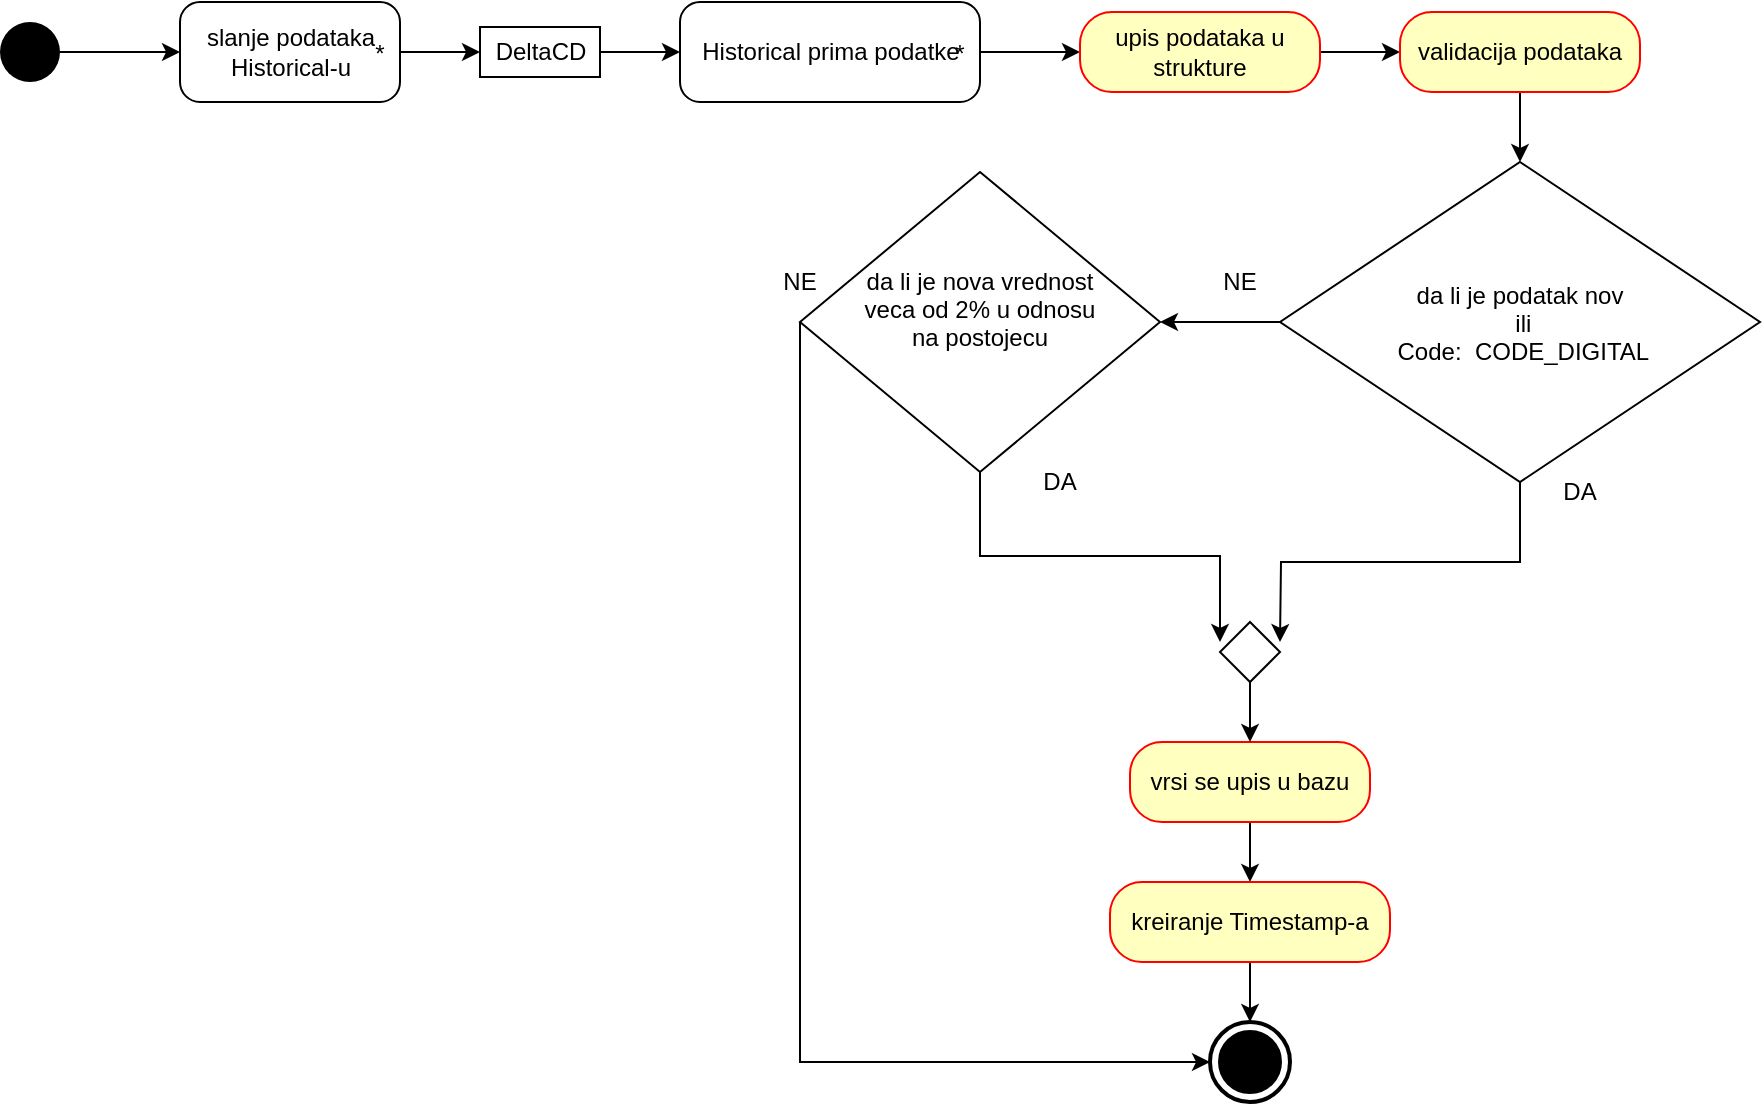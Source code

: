<mxfile version="14.6.11" type="device"><diagram id="qXdboLqKwxLhuqo6S5h-" name="Page-1"><mxGraphModel dx="2068" dy="450" grid="1" gridSize="10" guides="1" tooltips="1" connect="1" arrows="1" fold="1" page="1" pageScale="1" pageWidth="1200" pageHeight="1920" math="0" shadow="0"><root><mxCell id="0"/><mxCell id="1" parent="0"/><mxCell id="-4Pnw3BfyMz6Xos6sOfR-1" value="" style="edgeStyle=orthogonalEdgeStyle;rounded=0;orthogonalLoop=1;jettySize=auto;html=1;" edge="1" parent="1" source="-4Pnw3BfyMz6Xos6sOfR-2" target="-4Pnw3BfyMz6Xos6sOfR-8"><mxGeometry relative="1" as="geometry"/></mxCell><mxCell id="-4Pnw3BfyMz6Xos6sOfR-2" value="slanje podataka&lt;br&gt;Historical-u" style="html=1;dashed=0;rounded=1;absoluteArcSize=1;arcSize=20;verticalAlign=middle;align=center;" vertex="1" parent="1"><mxGeometry x="-1030" y="100" width="110" height="50" as="geometry"/></mxCell><mxCell id="-4Pnw3BfyMz6Xos6sOfR-3" value="*" style="text;resizeWidth=0;resizeHeight=0;points=[];part=1;verticalAlign=middle;align=center;" vertex="1" parent="-4Pnw3BfyMz6Xos6sOfR-2"><mxGeometry x="1" y="0.5" width="20" height="20" relative="1" as="geometry"><mxPoint x="-20" y="-10" as="offset"/></mxGeometry></mxCell><mxCell id="-4Pnw3BfyMz6Xos6sOfR-4" value="" style="edgeStyle=orthogonalEdgeStyle;rounded=0;orthogonalLoop=1;jettySize=auto;html=1;" edge="1" parent="1" source="-4Pnw3BfyMz6Xos6sOfR-5" target="-4Pnw3BfyMz6Xos6sOfR-10"><mxGeometry relative="1" as="geometry"/></mxCell><mxCell id="-4Pnw3BfyMz6Xos6sOfR-5" value="Historical prima podatke" style="html=1;dashed=0;rounded=1;absoluteArcSize=1;arcSize=20;verticalAlign=middle;align=center;" vertex="1" parent="1"><mxGeometry x="-780" y="100" width="150" height="50" as="geometry"/></mxCell><mxCell id="-4Pnw3BfyMz6Xos6sOfR-6" value="*" style="text;resizeWidth=0;resizeHeight=0;points=[];part=1;verticalAlign=middle;align=center;" vertex="1" parent="-4Pnw3BfyMz6Xos6sOfR-5"><mxGeometry x="1" y="0.5" width="20" height="20" relative="1" as="geometry"><mxPoint x="-20" y="-10" as="offset"/></mxGeometry></mxCell><mxCell id="-4Pnw3BfyMz6Xos6sOfR-7" value="" style="edgeStyle=orthogonalEdgeStyle;rounded=0;orthogonalLoop=1;jettySize=auto;html=1;" edge="1" parent="1" source="-4Pnw3BfyMz6Xos6sOfR-8" target="-4Pnw3BfyMz6Xos6sOfR-5"><mxGeometry relative="1" as="geometry"/></mxCell><mxCell id="-4Pnw3BfyMz6Xos6sOfR-8" value="DeltaCD" style="html=1;" vertex="1" parent="1"><mxGeometry x="-880" y="112.5" width="60" height="25" as="geometry"/></mxCell><mxCell id="-4Pnw3BfyMz6Xos6sOfR-9" value="" style="edgeStyle=orthogonalEdgeStyle;rounded=0;orthogonalLoop=1;jettySize=auto;html=1;" edge="1" parent="1" source="-4Pnw3BfyMz6Xos6sOfR-10" target="-4Pnw3BfyMz6Xos6sOfR-12"><mxGeometry relative="1" as="geometry"/></mxCell><mxCell id="-4Pnw3BfyMz6Xos6sOfR-10" value="upis podataka u strukture" style="rounded=1;whiteSpace=wrap;html=1;arcSize=40;fontColor=#000000;fillColor=#ffffc0;strokeColor=#ff0000;" vertex="1" parent="1"><mxGeometry x="-580" y="105" width="120" height="40" as="geometry"/></mxCell><mxCell id="-4Pnw3BfyMz6Xos6sOfR-11" value="" style="edgeStyle=orthogonalEdgeStyle;rounded=0;orthogonalLoop=1;jettySize=auto;html=1;" edge="1" parent="1" source="-4Pnw3BfyMz6Xos6sOfR-12" target="-4Pnw3BfyMz6Xos6sOfR-18"><mxGeometry relative="1" as="geometry"/></mxCell><mxCell id="-4Pnw3BfyMz6Xos6sOfR-12" value="validacija podataka" style="rounded=1;whiteSpace=wrap;html=1;arcSize=40;fontColor=#000000;fillColor=#ffffc0;strokeColor=#ff0000;" vertex="1" parent="1"><mxGeometry x="-420" y="105" width="120" height="40" as="geometry"/></mxCell><mxCell id="-4Pnw3BfyMz6Xos6sOfR-38" style="edgeStyle=orthogonalEdgeStyle;rounded=0;orthogonalLoop=1;jettySize=auto;html=1;" edge="1" parent="1" source="-4Pnw3BfyMz6Xos6sOfR-15"><mxGeometry relative="1" as="geometry"><mxPoint x="-510" y="420" as="targetPoint"/><Array as="points"><mxPoint x="-630" y="377"/><mxPoint x="-510" y="377"/><mxPoint x="-510" y="420"/></Array></mxGeometry></mxCell><mxCell id="-4Pnw3BfyMz6Xos6sOfR-15" value="da li je nova vrednost &#10;veca od 2% u odnosu&#10;na postojecu&#10;" style="rhombus;" vertex="1" parent="1"><mxGeometry x="-720" y="185" width="180" height="150" as="geometry"/></mxCell><mxCell id="-4Pnw3BfyMz6Xos6sOfR-16" value="" style="edgeStyle=orthogonalEdgeStyle;rounded=0;orthogonalLoop=1;jettySize=auto;html=1;" edge="1" parent="1" source="-4Pnw3BfyMz6Xos6sOfR-18"><mxGeometry relative="1" as="geometry"><mxPoint x="-480" y="420" as="targetPoint"/></mxGeometry></mxCell><mxCell id="-4Pnw3BfyMz6Xos6sOfR-17" value="" style="edgeStyle=orthogonalEdgeStyle;rounded=0;orthogonalLoop=1;jettySize=auto;html=1;" edge="1" parent="1" source="-4Pnw3BfyMz6Xos6sOfR-18" target="-4Pnw3BfyMz6Xos6sOfR-15"><mxGeometry relative="1" as="geometry"/></mxCell><mxCell id="-4Pnw3BfyMz6Xos6sOfR-18" value="da li je podatak nov&#10; ili&#10; Code:  CODE_DIGITAL" style="rhombus;" vertex="1" parent="1"><mxGeometry x="-480" y="180" width="240" height="160" as="geometry"/></mxCell><mxCell id="-4Pnw3BfyMz6Xos6sOfR-46" value="" style="edgeStyle=orthogonalEdgeStyle;rounded=0;orthogonalLoop=1;jettySize=auto;html=1;" edge="1" parent="1" source="-4Pnw3BfyMz6Xos6sOfR-20" target="-4Pnw3BfyMz6Xos6sOfR-24"><mxGeometry relative="1" as="geometry"/></mxCell><mxCell id="-4Pnw3BfyMz6Xos6sOfR-20" value="vrsi se upis u bazu" style="rounded=1;whiteSpace=wrap;html=1;arcSize=40;fontColor=#000000;fillColor=#ffffc0;strokeColor=#ff0000;" vertex="1" parent="1"><mxGeometry x="-555" y="470" width="120" height="40" as="geometry"/></mxCell><mxCell id="-4Pnw3BfyMz6Xos6sOfR-21" value="DA" style="text;html=1;strokeColor=none;fillColor=none;align=center;verticalAlign=middle;whiteSpace=wrap;rounded=0;" vertex="1" parent="1"><mxGeometry x="-350" y="335" width="40" height="20" as="geometry"/></mxCell><mxCell id="-4Pnw3BfyMz6Xos6sOfR-22" value="NE" style="text;html=1;strokeColor=none;fillColor=none;align=center;verticalAlign=middle;whiteSpace=wrap;rounded=0;" vertex="1" parent="1"><mxGeometry x="-520" y="230" width="40" height="20" as="geometry"/></mxCell><mxCell id="-4Pnw3BfyMz6Xos6sOfR-47" value="" style="edgeStyle=orthogonalEdgeStyle;rounded=0;orthogonalLoop=1;jettySize=auto;html=1;" edge="1" parent="1" source="-4Pnw3BfyMz6Xos6sOfR-24" target="-4Pnw3BfyMz6Xos6sOfR-29"><mxGeometry relative="1" as="geometry"/></mxCell><mxCell id="-4Pnw3BfyMz6Xos6sOfR-24" value="kreiranje Timestamp-a" style="rounded=1;whiteSpace=wrap;html=1;arcSize=40;fontColor=#000000;fillColor=#ffffc0;strokeColor=#ff0000;" vertex="1" parent="1"><mxGeometry x="-565" y="540" width="140" height="40" as="geometry"/></mxCell><mxCell id="-4Pnw3BfyMz6Xos6sOfR-25" value="DA" style="text;html=1;strokeColor=none;fillColor=none;align=center;verticalAlign=middle;whiteSpace=wrap;rounded=0;" vertex="1" parent="1"><mxGeometry x="-610" y="330" width="40" height="20" as="geometry"/></mxCell><mxCell id="-4Pnw3BfyMz6Xos6sOfR-48" style="edgeStyle=orthogonalEdgeStyle;rounded=0;orthogonalLoop=1;jettySize=auto;html=1;exitX=0;exitY=0.5;exitDx=0;exitDy=0;" edge="1" parent="1" source="-4Pnw3BfyMz6Xos6sOfR-15"><mxGeometry relative="1" as="geometry"><mxPoint x="-515" y="630" as="targetPoint"/><mxPoint x="-805" y="280" as="sourcePoint"/><Array as="points"><mxPoint x="-720" y="630"/></Array></mxGeometry></mxCell><mxCell id="-4Pnw3BfyMz6Xos6sOfR-28" value="NE" style="text;html=1;strokeColor=none;fillColor=none;align=center;verticalAlign=middle;whiteSpace=wrap;rounded=0;" vertex="1" parent="1"><mxGeometry x="-740" y="230" width="40" height="20" as="geometry"/></mxCell><mxCell id="-4Pnw3BfyMz6Xos6sOfR-29" value="" style="html=1;shape=mxgraph.sysml.actFinal;strokeWidth=2;verticalLabelPosition=bottom;verticalAlignment=top;" vertex="1" parent="1"><mxGeometry x="-515" y="610" width="40" height="40" as="geometry"/></mxCell><mxCell id="-4Pnw3BfyMz6Xos6sOfR-43" value="" style="edgeStyle=orthogonalEdgeStyle;rounded=0;orthogonalLoop=1;jettySize=auto;html=1;" edge="1" parent="1" source="-4Pnw3BfyMz6Xos6sOfR-39" target="-4Pnw3BfyMz6Xos6sOfR-20"><mxGeometry relative="1" as="geometry"/></mxCell><mxCell id="-4Pnw3BfyMz6Xos6sOfR-39" value="" style="rhombus;" vertex="1" parent="1"><mxGeometry x="-510" y="410" width="30" height="30" as="geometry"/></mxCell><mxCell id="-4Pnw3BfyMz6Xos6sOfR-50" value="" style="edgeStyle=orthogonalEdgeStyle;rounded=0;orthogonalLoop=1;jettySize=auto;html=1;" edge="1" parent="1" source="-4Pnw3BfyMz6Xos6sOfR-49" target="-4Pnw3BfyMz6Xos6sOfR-2"><mxGeometry relative="1" as="geometry"/></mxCell><mxCell id="-4Pnw3BfyMz6Xos6sOfR-49" value="" style="ellipse;fillColor=#000000;strokeColor=none;" vertex="1" parent="1"><mxGeometry x="-1120" y="110" width="30" height="30" as="geometry"/></mxCell></root></mxGraphModel></diagram></mxfile>